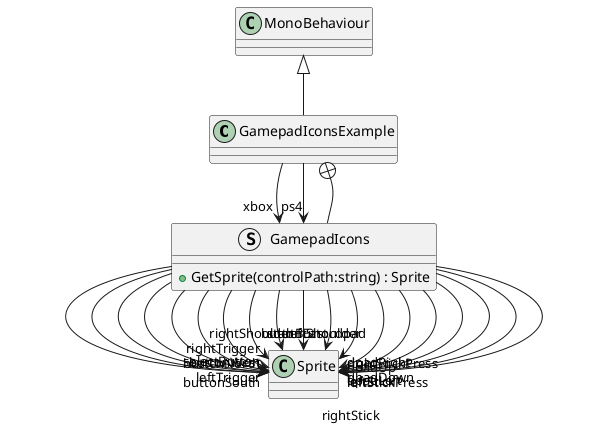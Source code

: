 @startuml
class GamepadIconsExample {
}
struct GamepadIcons {
    + GetSprite(controlPath:string) : Sprite
}
MonoBehaviour <|-- GamepadIconsExample
GamepadIconsExample --> "xbox" GamepadIcons
GamepadIconsExample --> "ps4" GamepadIcons
GamepadIconsExample +-- GamepadIcons
GamepadIcons --> "buttonSouth" Sprite
GamepadIcons --> "buttonNorth" Sprite
GamepadIcons --> "buttonEast" Sprite
GamepadIcons --> "buttonWest" Sprite
GamepadIcons --> "startButton" Sprite
GamepadIcons --> "selectButton" Sprite
GamepadIcons --> "leftTrigger" Sprite
GamepadIcons --> "rightTrigger" Sprite
GamepadIcons --> "leftShoulder" Sprite
GamepadIcons --> "rightShoulder" Sprite
GamepadIcons --> "dpad" Sprite
GamepadIcons --> "dpadUp" Sprite
GamepadIcons --> "dpadDown" Sprite
GamepadIcons --> "dpadLeft" Sprite
GamepadIcons --> "dpadRight" Sprite
GamepadIcons --> "leftStick" Sprite
GamepadIcons --> "rightStick" Sprite
GamepadIcons --> "leftStickPress" Sprite
GamepadIcons --> "rightStickPress" Sprite
@enduml
